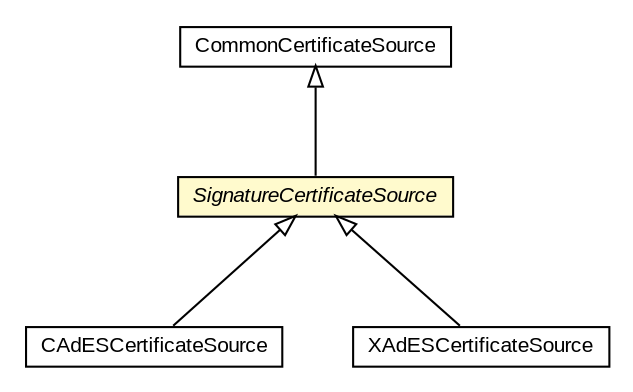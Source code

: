 #!/usr/local/bin/dot
#
# Class diagram 
# Generated by UMLGraph version R5_6-24-gf6e263 (http://www.umlgraph.org/)
#

digraph G {
	edge [fontname="arial",fontsize=10,labelfontname="arial",labelfontsize=10];
	node [fontname="arial",fontsize=10,shape=plaintext];
	nodesep=0.25;
	ranksep=0.5;
	// eu.europa.esig.dss.x509.SignatureCertificateSource
	c610661 [label=<<table title="eu.europa.esig.dss.x509.SignatureCertificateSource" border="0" cellborder="1" cellspacing="0" cellpadding="2" port="p" bgcolor="lemonChiffon" href="./SignatureCertificateSource.html">
		<tr><td><table border="0" cellspacing="0" cellpadding="1">
<tr><td align="center" balign="center"><font face="arial italic"> SignatureCertificateSource </font></td></tr>
		</table></td></tr>
		</table>>, URL="./SignatureCertificateSource.html", fontname="arial", fontcolor="black", fontsize=10.0];
	// eu.europa.esig.dss.x509.CommonCertificateSource
	c610666 [label=<<table title="eu.europa.esig.dss.x509.CommonCertificateSource" border="0" cellborder="1" cellspacing="0" cellpadding="2" port="p" href="./CommonCertificateSource.html">
		<tr><td><table border="0" cellspacing="0" cellpadding="1">
<tr><td align="center" balign="center"> CommonCertificateSource </td></tr>
		</table></td></tr>
		</table>>, URL="./CommonCertificateSource.html", fontname="arial", fontcolor="black", fontsize=10.0];
	// eu.europa.esig.dss.validation.CAdESCertificateSource
	c610793 [label=<<table title="eu.europa.esig.dss.validation.CAdESCertificateSource" border="0" cellborder="1" cellspacing="0" cellpadding="2" port="p" href="../validation/CAdESCertificateSource.html">
		<tr><td><table border="0" cellspacing="0" cellpadding="1">
<tr><td align="center" balign="center"> CAdESCertificateSource </td></tr>
		</table></td></tr>
		</table>>, URL="../validation/CAdESCertificateSource.html", fontname="arial", fontcolor="black", fontsize=10.0];
	// eu.europa.esig.dss.xades.validation.XAdESCertificateSource
	c611276 [label=<<table title="eu.europa.esig.dss.xades.validation.XAdESCertificateSource" border="0" cellborder="1" cellspacing="0" cellpadding="2" port="p" href="../xades/validation/XAdESCertificateSource.html">
		<tr><td><table border="0" cellspacing="0" cellpadding="1">
<tr><td align="center" balign="center"> XAdESCertificateSource </td></tr>
		</table></td></tr>
		</table>>, URL="../xades/validation/XAdESCertificateSource.html", fontname="arial", fontcolor="black", fontsize=10.0];
	//eu.europa.esig.dss.x509.SignatureCertificateSource extends eu.europa.esig.dss.x509.CommonCertificateSource
	c610666:p -> c610661:p [dir=back,arrowtail=empty];
	//eu.europa.esig.dss.validation.CAdESCertificateSource extends eu.europa.esig.dss.x509.SignatureCertificateSource
	c610661:p -> c610793:p [dir=back,arrowtail=empty];
	//eu.europa.esig.dss.xades.validation.XAdESCertificateSource extends eu.europa.esig.dss.x509.SignatureCertificateSource
	c610661:p -> c611276:p [dir=back,arrowtail=empty];
}

